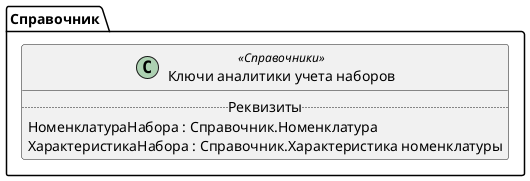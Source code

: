 ﻿@startuml КлючиАналитикиУчетаНаборов
'!include templates.wsd
'..\include templates.wsd
class Справочник.КлючиАналитикиУчетаНаборов as "Ключи аналитики учета наборов" <<Справочники>>
{
..Реквизиты..
НоменклатураНабора : Справочник.Номенклатура
ХарактеристикаНабора : Справочник.Характеристика номенклатуры
}
@enduml
